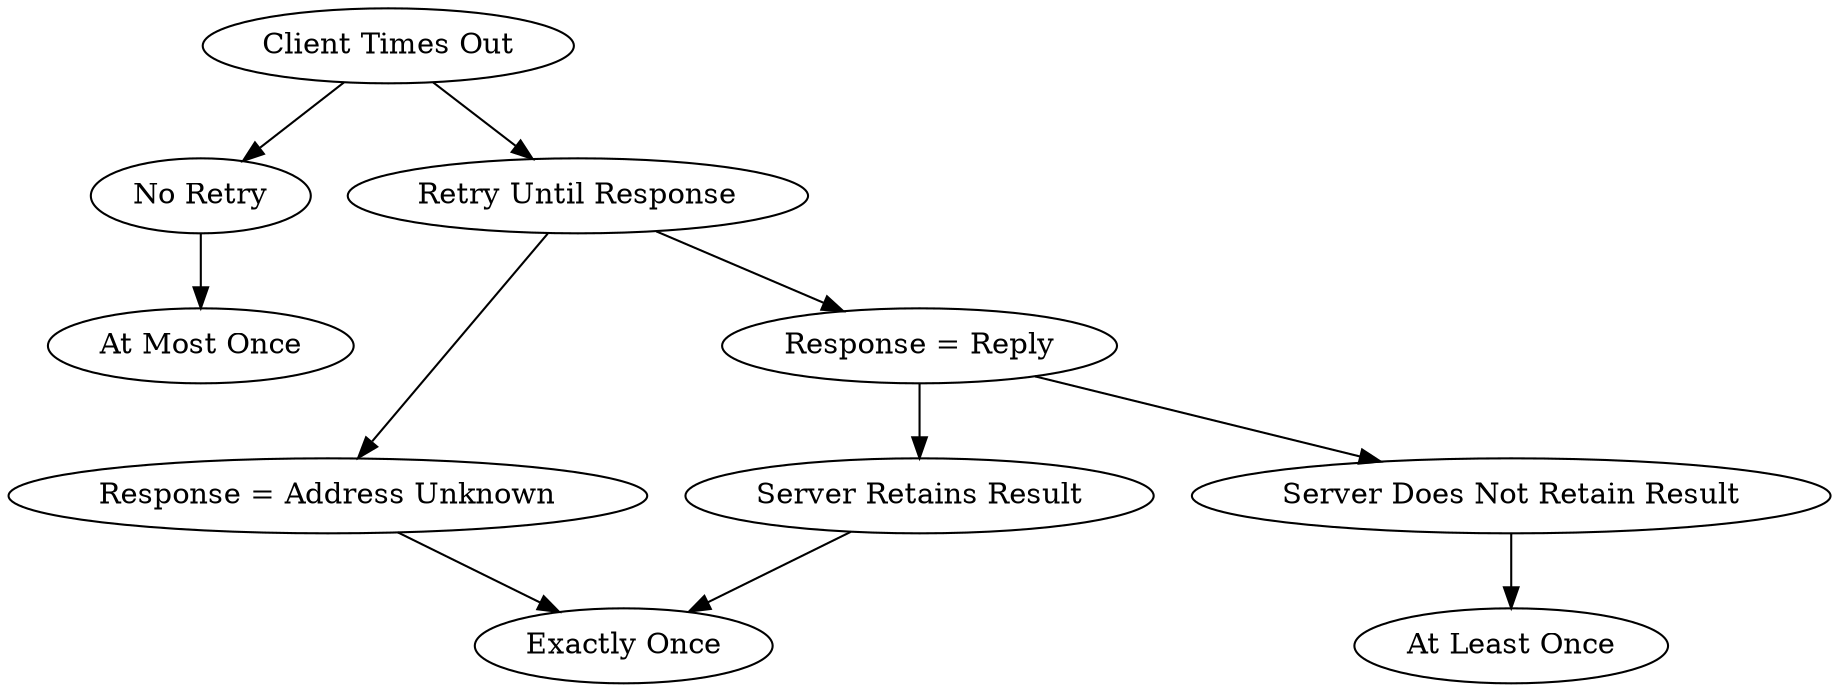 digraph RPCSemanticsInFailureCases
{
  ClientTimesOut            [label="Client Times Out"]
  NoRetry                   [label="No Retry"]
  RetryUntilResponse        [label="Retry Until Response"]
  AU                        [label="Response = Address Unknown"]
  Reply                     [label="Response = Reply"]
  ServerRetainsResult       [label="Server Retains Result"]
  ServerDoesNotRetainResult [label="Server Does Not Retain Result"]

  AtLeastOnce               [label="At Least Once"]
  AtMostOnce                [label="At Most Once"]
  ExactlyOnce               [label="Exactly Once"]

  ClientTimesOut            -> NoRetry
  NoRetry                   -> AtMostOnce
  ClientTimesOut            -> RetryUntilResponse
  RetryUntilResponse        -> AU
  AU                        -> ExactlyOnce
  RetryUntilResponse        -> Reply
  Reply                     -> ServerRetainsResult
  ServerRetainsResult       -> ExactlyOnce
  Reply                     -> ServerDoesNotRetainResult
  ServerDoesNotRetainResult -> AtLeastOnce
}
